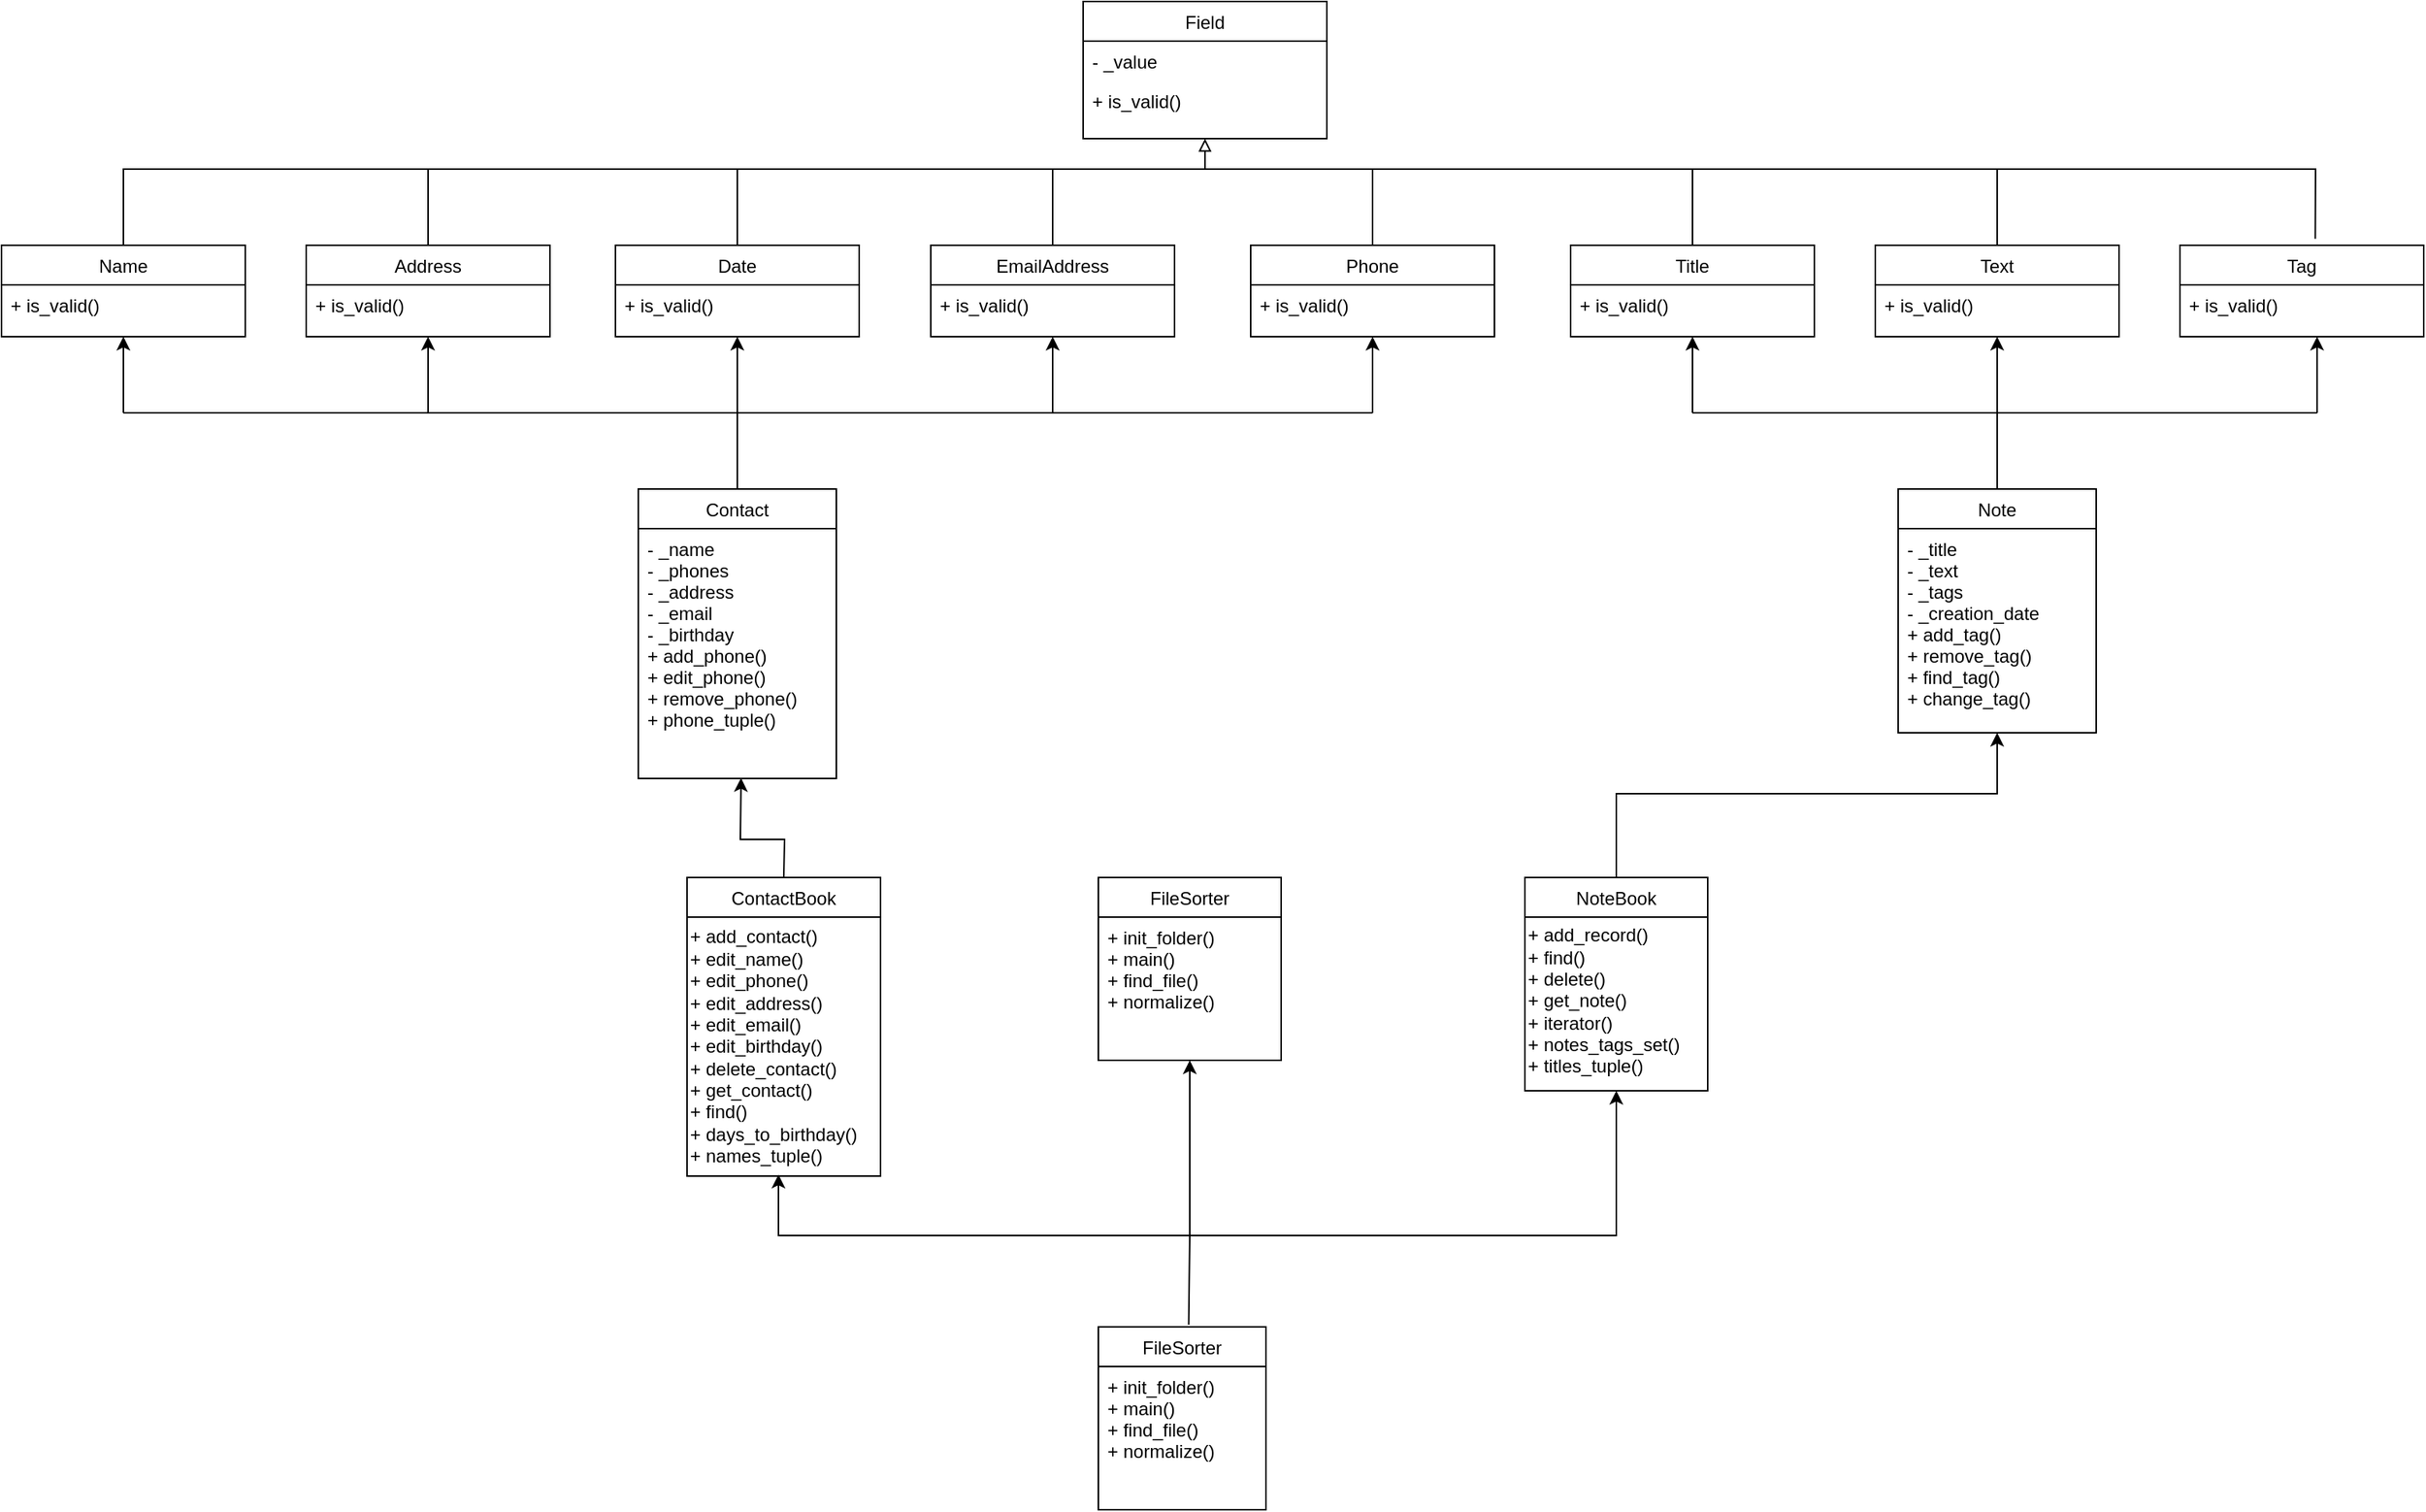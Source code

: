 <mxfile version="23.0.2" type="github">
  <diagram id="C5RBs43oDa-KdzZeNtuy" name="Page-1">
    <mxGraphModel dx="1896" dy="3044" grid="1" gridSize="10" guides="1" tooltips="1" connect="1" arrows="1" fold="1" page="1" pageScale="1" pageWidth="827" pageHeight="1169" math="0" shadow="0">
      <root>
        <mxCell id="WIyWlLk6GJQsqaUBKTNV-0" />
        <mxCell id="WIyWlLk6GJQsqaUBKTNV-1" parent="WIyWlLk6GJQsqaUBKTNV-0" />
        <mxCell id="GW9euud97T4dM2Y2JnJj-0" value="Field" style="swimlane;fontStyle=0;align=center;verticalAlign=top;childLayout=stackLayout;horizontal=1;startSize=26;horizontalStack=0;resizeParent=1;resizeLast=0;collapsible=1;marginBottom=0;rounded=0;shadow=0;strokeWidth=1;" vertex="1" parent="WIyWlLk6GJQsqaUBKTNV-1">
          <mxGeometry x="750" y="10" width="160" height="90" as="geometry">
            <mxRectangle x="550" y="140" width="160" height="26" as="alternateBounds" />
          </mxGeometry>
        </mxCell>
        <mxCell id="GW9euud97T4dM2Y2JnJj-1" value="- _value" style="text;align=left;verticalAlign=top;spacingLeft=4;spacingRight=4;overflow=hidden;rotatable=0;points=[[0,0.5],[1,0.5]];portConstraint=eastwest;" vertex="1" parent="GW9euud97T4dM2Y2JnJj-0">
          <mxGeometry y="26" width="160" height="26" as="geometry" />
        </mxCell>
        <mxCell id="GW9euud97T4dM2Y2JnJj-2" value="+ is_valid()" style="text;align=left;verticalAlign=top;spacingLeft=4;spacingRight=4;overflow=hidden;rotatable=0;points=[[0,0.5],[1,0.5]];portConstraint=eastwest;rounded=0;shadow=0;html=0;" vertex="1" parent="GW9euud97T4dM2Y2JnJj-0">
          <mxGeometry y="52" width="160" height="26" as="geometry" />
        </mxCell>
        <mxCell id="GW9euud97T4dM2Y2JnJj-9" value="Address" style="swimlane;fontStyle=0;align=center;verticalAlign=top;childLayout=stackLayout;horizontal=1;startSize=26;horizontalStack=0;resizeParent=1;resizeLast=0;collapsible=1;marginBottom=0;rounded=0;shadow=0;strokeWidth=1;" vertex="1" parent="WIyWlLk6GJQsqaUBKTNV-1">
          <mxGeometry x="240" y="170" width="160" height="60" as="geometry">
            <mxRectangle x="550" y="140" width="160" height="26" as="alternateBounds" />
          </mxGeometry>
        </mxCell>
        <mxCell id="GW9euud97T4dM2Y2JnJj-11" value="+ is_valid()" style="text;align=left;verticalAlign=top;spacingLeft=4;spacingRight=4;overflow=hidden;rotatable=0;points=[[0,0.5],[1,0.5]];portConstraint=eastwest;rounded=0;shadow=0;html=0;" vertex="1" parent="GW9euud97T4dM2Y2JnJj-9">
          <mxGeometry y="26" width="160" height="26" as="geometry" />
        </mxCell>
        <mxCell id="GW9euud97T4dM2Y2JnJj-12" value="Date" style="swimlane;fontStyle=0;align=center;verticalAlign=top;childLayout=stackLayout;horizontal=1;startSize=26;horizontalStack=0;resizeParent=1;resizeLast=0;collapsible=1;marginBottom=0;rounded=0;shadow=0;strokeWidth=1;" vertex="1" parent="WIyWlLk6GJQsqaUBKTNV-1">
          <mxGeometry x="443" y="170" width="160" height="60" as="geometry">
            <mxRectangle x="550" y="140" width="160" height="26" as="alternateBounds" />
          </mxGeometry>
        </mxCell>
        <mxCell id="GW9euud97T4dM2Y2JnJj-13" value="+ is_valid()" style="text;align=left;verticalAlign=top;spacingLeft=4;spacingRight=4;overflow=hidden;rotatable=0;points=[[0,0.5],[1,0.5]];portConstraint=eastwest;rounded=0;shadow=0;html=0;" vertex="1" parent="GW9euud97T4dM2Y2JnJj-12">
          <mxGeometry y="26" width="160" height="26" as="geometry" />
        </mxCell>
        <mxCell id="GW9euud97T4dM2Y2JnJj-16" value="EmailAddress" style="swimlane;fontStyle=0;align=center;verticalAlign=top;childLayout=stackLayout;horizontal=1;startSize=26;horizontalStack=0;resizeParent=1;resizeLast=0;collapsible=1;marginBottom=0;rounded=0;shadow=0;strokeWidth=1;" vertex="1" parent="WIyWlLk6GJQsqaUBKTNV-1">
          <mxGeometry x="650" y="170" width="160" height="60" as="geometry">
            <mxRectangle x="550" y="140" width="160" height="26" as="alternateBounds" />
          </mxGeometry>
        </mxCell>
        <mxCell id="GW9euud97T4dM2Y2JnJj-17" value="+ is_valid()" style="text;align=left;verticalAlign=top;spacingLeft=4;spacingRight=4;overflow=hidden;rotatable=0;points=[[0,0.5],[1,0.5]];portConstraint=eastwest;rounded=0;shadow=0;html=0;" vertex="1" parent="GW9euud97T4dM2Y2JnJj-16">
          <mxGeometry y="26" width="160" height="26" as="geometry" />
        </mxCell>
        <mxCell id="GW9euud97T4dM2Y2JnJj-18" value="Name" style="swimlane;fontStyle=0;align=center;verticalAlign=top;childLayout=stackLayout;horizontal=1;startSize=26;horizontalStack=0;resizeParent=1;resizeLast=0;collapsible=1;marginBottom=0;rounded=0;shadow=0;strokeWidth=1;" vertex="1" parent="WIyWlLk6GJQsqaUBKTNV-1">
          <mxGeometry x="40" y="170" width="160" height="60" as="geometry">
            <mxRectangle x="550" y="140" width="160" height="26" as="alternateBounds" />
          </mxGeometry>
        </mxCell>
        <mxCell id="GW9euud97T4dM2Y2JnJj-19" value="+ is_valid()" style="text;align=left;verticalAlign=top;spacingLeft=4;spacingRight=4;overflow=hidden;rotatable=0;points=[[0,0.5],[1,0.5]];portConstraint=eastwest;rounded=0;shadow=0;html=0;" vertex="1" parent="GW9euud97T4dM2Y2JnJj-18">
          <mxGeometry y="26" width="160" height="26" as="geometry" />
        </mxCell>
        <mxCell id="GW9euud97T4dM2Y2JnJj-20" value="Phone" style="swimlane;fontStyle=0;align=center;verticalAlign=top;childLayout=stackLayout;horizontal=1;startSize=26;horizontalStack=0;resizeParent=1;resizeLast=0;collapsible=1;marginBottom=0;rounded=0;shadow=0;strokeWidth=1;" vertex="1" parent="WIyWlLk6GJQsqaUBKTNV-1">
          <mxGeometry x="860" y="170" width="160" height="60" as="geometry">
            <mxRectangle x="550" y="140" width="160" height="26" as="alternateBounds" />
          </mxGeometry>
        </mxCell>
        <mxCell id="GW9euud97T4dM2Y2JnJj-21" value="+ is_valid()" style="text;align=left;verticalAlign=top;spacingLeft=4;spacingRight=4;overflow=hidden;rotatable=0;points=[[0,0.5],[1,0.5]];portConstraint=eastwest;rounded=0;shadow=0;html=0;" vertex="1" parent="GW9euud97T4dM2Y2JnJj-20">
          <mxGeometry y="26" width="160" height="26" as="geometry" />
        </mxCell>
        <mxCell id="GW9euud97T4dM2Y2JnJj-22" value="Tag" style="swimlane;fontStyle=0;align=center;verticalAlign=top;childLayout=stackLayout;horizontal=1;startSize=26;horizontalStack=0;resizeParent=1;resizeLast=0;collapsible=1;marginBottom=0;rounded=0;shadow=0;strokeWidth=1;" vertex="1" parent="WIyWlLk6GJQsqaUBKTNV-1">
          <mxGeometry x="1470" y="170" width="160" height="60" as="geometry">
            <mxRectangle x="550" y="140" width="160" height="26" as="alternateBounds" />
          </mxGeometry>
        </mxCell>
        <mxCell id="GW9euud97T4dM2Y2JnJj-23" value="+ is_valid()" style="text;align=left;verticalAlign=top;spacingLeft=4;spacingRight=4;overflow=hidden;rotatable=0;points=[[0,0.5],[1,0.5]];portConstraint=eastwest;rounded=0;shadow=0;html=0;" vertex="1" parent="GW9euud97T4dM2Y2JnJj-22">
          <mxGeometry y="26" width="160" height="26" as="geometry" />
        </mxCell>
        <mxCell id="GW9euud97T4dM2Y2JnJj-24" value="Text" style="swimlane;fontStyle=0;align=center;verticalAlign=top;childLayout=stackLayout;horizontal=1;startSize=26;horizontalStack=0;resizeParent=1;resizeLast=0;collapsible=1;marginBottom=0;rounded=0;shadow=0;strokeWidth=1;" vertex="1" parent="WIyWlLk6GJQsqaUBKTNV-1">
          <mxGeometry x="1270" y="170" width="160" height="60" as="geometry">
            <mxRectangle x="550" y="140" width="160" height="26" as="alternateBounds" />
          </mxGeometry>
        </mxCell>
        <mxCell id="GW9euud97T4dM2Y2JnJj-25" value="+ is_valid()" style="text;align=left;verticalAlign=top;spacingLeft=4;spacingRight=4;overflow=hidden;rotatable=0;points=[[0,0.5],[1,0.5]];portConstraint=eastwest;rounded=0;shadow=0;html=0;" vertex="1" parent="GW9euud97T4dM2Y2JnJj-24">
          <mxGeometry y="26" width="160" height="26" as="geometry" />
        </mxCell>
        <mxCell id="GW9euud97T4dM2Y2JnJj-26" value="Title" style="swimlane;fontStyle=0;align=center;verticalAlign=top;childLayout=stackLayout;horizontal=1;startSize=26;horizontalStack=0;resizeParent=1;resizeLast=0;collapsible=1;marginBottom=0;rounded=0;shadow=0;strokeWidth=1;" vertex="1" parent="WIyWlLk6GJQsqaUBKTNV-1">
          <mxGeometry x="1070" y="170" width="160" height="60" as="geometry">
            <mxRectangle x="550" y="140" width="160" height="26" as="alternateBounds" />
          </mxGeometry>
        </mxCell>
        <mxCell id="GW9euud97T4dM2Y2JnJj-27" value="+ is_valid()" style="text;align=left;verticalAlign=top;spacingLeft=4;spacingRight=4;overflow=hidden;rotatable=0;points=[[0,0.5],[1,0.5]];portConstraint=eastwest;rounded=0;shadow=0;html=0;" vertex="1" parent="GW9euud97T4dM2Y2JnJj-26">
          <mxGeometry y="26" width="160" height="26" as="geometry" />
        </mxCell>
        <mxCell id="GW9euud97T4dM2Y2JnJj-36" value="" style="endArrow=none;html=1;rounded=0;entryX=0.5;entryY=0;entryDx=0;entryDy=0;exitX=0.555;exitY=-0.071;exitDx=0;exitDy=0;exitPerimeter=0;" edge="1" parent="WIyWlLk6GJQsqaUBKTNV-1" source="GW9euud97T4dM2Y2JnJj-22" target="GW9euud97T4dM2Y2JnJj-18">
          <mxGeometry width="50" height="50" relative="1" as="geometry">
            <mxPoint x="1570" y="120" as="sourcePoint" />
            <mxPoint x="430" y="240" as="targetPoint" />
            <Array as="points">
              <mxPoint x="1559" y="120" />
              <mxPoint x="120" y="120" />
            </Array>
          </mxGeometry>
        </mxCell>
        <mxCell id="GW9euud97T4dM2Y2JnJj-37" value="" style="endArrow=none;html=1;rounded=0;exitX=0.5;exitY=0;exitDx=0;exitDy=0;" edge="1" parent="WIyWlLk6GJQsqaUBKTNV-1" source="GW9euud97T4dM2Y2JnJj-9">
          <mxGeometry width="50" height="50" relative="1" as="geometry">
            <mxPoint x="640" y="300" as="sourcePoint" />
            <mxPoint x="320" y="120" as="targetPoint" />
          </mxGeometry>
        </mxCell>
        <mxCell id="GW9euud97T4dM2Y2JnJj-38" value="" style="endArrow=none;html=1;rounded=0;entryX=0.5;entryY=0;entryDx=0;entryDy=0;" edge="1" parent="WIyWlLk6GJQsqaUBKTNV-1" target="GW9euud97T4dM2Y2JnJj-12">
          <mxGeometry width="50" height="50" relative="1" as="geometry">
            <mxPoint x="523" y="120" as="sourcePoint" />
            <mxPoint x="690" y="250" as="targetPoint" />
          </mxGeometry>
        </mxCell>
        <mxCell id="GW9euud97T4dM2Y2JnJj-39" value="" style="endArrow=none;html=1;rounded=0;entryX=0.5;entryY=0;entryDx=0;entryDy=0;" edge="1" parent="WIyWlLk6GJQsqaUBKTNV-1" target="GW9euud97T4dM2Y2JnJj-16">
          <mxGeometry width="50" height="50" relative="1" as="geometry">
            <mxPoint x="730" y="120" as="sourcePoint" />
            <mxPoint x="690" y="250" as="targetPoint" />
          </mxGeometry>
        </mxCell>
        <mxCell id="GW9euud97T4dM2Y2JnJj-40" value="" style="endArrow=none;html=1;rounded=0;exitX=0.5;exitY=0;exitDx=0;exitDy=0;" edge="1" parent="WIyWlLk6GJQsqaUBKTNV-1" source="GW9euud97T4dM2Y2JnJj-20">
          <mxGeometry width="50" height="50" relative="1" as="geometry">
            <mxPoint x="1190" y="300" as="sourcePoint" />
            <mxPoint x="940" y="120" as="targetPoint" />
          </mxGeometry>
        </mxCell>
        <mxCell id="GW9euud97T4dM2Y2JnJj-41" value="" style="endArrow=none;html=1;rounded=0;exitX=0.5;exitY=0;exitDx=0;exitDy=0;" edge="1" parent="WIyWlLk6GJQsqaUBKTNV-1" source="GW9euud97T4dM2Y2JnJj-26">
          <mxGeometry width="50" height="50" relative="1" as="geometry">
            <mxPoint x="1190" y="300" as="sourcePoint" />
            <mxPoint x="1150" y="120" as="targetPoint" />
          </mxGeometry>
        </mxCell>
        <mxCell id="GW9euud97T4dM2Y2JnJj-42" value="" style="endArrow=none;html=1;rounded=0;entryX=0.5;entryY=0;entryDx=0;entryDy=0;" edge="1" parent="WIyWlLk6GJQsqaUBKTNV-1" target="GW9euud97T4dM2Y2JnJj-24">
          <mxGeometry width="50" height="50" relative="1" as="geometry">
            <mxPoint x="1350" y="120" as="sourcePoint" />
            <mxPoint x="1360" y="130" as="targetPoint" />
          </mxGeometry>
        </mxCell>
        <mxCell id="GW9euud97T4dM2Y2JnJj-44" value="" style="endArrow=block;html=1;rounded=0;entryX=0.5;entryY=1;entryDx=0;entryDy=0;curved=0;endFill=0;" edge="1" parent="WIyWlLk6GJQsqaUBKTNV-1" target="GW9euud97T4dM2Y2JnJj-0">
          <mxGeometry width="50" height="50" relative="1" as="geometry">
            <mxPoint x="830" y="120" as="sourcePoint" />
            <mxPoint x="1240" y="250" as="targetPoint" />
          </mxGeometry>
        </mxCell>
        <mxCell id="GW9euud97T4dM2Y2JnJj-46" value="Note" style="swimlane;fontStyle=0;align=center;verticalAlign=top;childLayout=stackLayout;horizontal=1;startSize=26;horizontalStack=0;resizeParent=1;resizeLast=0;collapsible=1;marginBottom=0;rounded=0;shadow=0;strokeWidth=1;" vertex="1" parent="WIyWlLk6GJQsqaUBKTNV-1">
          <mxGeometry x="1285" y="330" width="130" height="160" as="geometry">
            <mxRectangle x="550" y="140" width="160" height="26" as="alternateBounds" />
          </mxGeometry>
        </mxCell>
        <mxCell id="GW9euud97T4dM2Y2JnJj-47" value="- _title&#xa;- _text&#xa;- _tags&#xa;- _creation_date&#xa;+ add_tag()&#xa;+ remove_tag()&#xa;+ find_tag()&#xa;+ change_tag()" style="text;align=left;verticalAlign=top;spacingLeft=4;spacingRight=4;overflow=hidden;rotatable=0;points=[[0,0.5],[1,0.5]];portConstraint=eastwest;rounded=0;shadow=0;html=0;" vertex="1" parent="GW9euud97T4dM2Y2JnJj-46">
          <mxGeometry y="26" width="130" height="134" as="geometry" />
        </mxCell>
        <mxCell id="GW9euud97T4dM2Y2JnJj-48" value="Contact" style="swimlane;fontStyle=0;align=center;verticalAlign=top;childLayout=stackLayout;horizontal=1;startSize=26;horizontalStack=0;resizeParent=1;resizeLast=0;collapsible=1;marginBottom=0;rounded=0;shadow=0;strokeWidth=1;" vertex="1" parent="WIyWlLk6GJQsqaUBKTNV-1">
          <mxGeometry x="458" y="330" width="130" height="190" as="geometry">
            <mxRectangle x="550" y="140" width="160" height="26" as="alternateBounds" />
          </mxGeometry>
        </mxCell>
        <mxCell id="GW9euud97T4dM2Y2JnJj-49" value="- _name&#xa;- _phones&#xa;- _address&#xa;- _email&#xa;- _birthday&#xa;+ add_phone()&#xa;+ edit_phone()&#xa;+ remove_phone()&#xa;+ phone_tuple()" style="text;align=left;verticalAlign=top;spacingLeft=4;spacingRight=4;overflow=hidden;rotatable=0;points=[[0,0.5],[1,0.5]];portConstraint=eastwest;rounded=0;shadow=0;html=0;" vertex="1" parent="GW9euud97T4dM2Y2JnJj-48">
          <mxGeometry y="26" width="130" height="164" as="geometry" />
        </mxCell>
        <mxCell id="GW9euud97T4dM2Y2JnJj-50" value="" style="endArrow=none;html=1;rounded=0;" edge="1" parent="WIyWlLk6GJQsqaUBKTNV-1">
          <mxGeometry width="50" height="50" relative="1" as="geometry">
            <mxPoint x="120" y="280" as="sourcePoint" />
            <mxPoint x="940" y="280" as="targetPoint" />
          </mxGeometry>
        </mxCell>
        <mxCell id="GW9euud97T4dM2Y2JnJj-54" value="" style="endArrow=classic;html=1;rounded=0;entryX=0.5;entryY=1;entryDx=0;entryDy=0;" edge="1" parent="WIyWlLk6GJQsqaUBKTNV-1" target="GW9euud97T4dM2Y2JnJj-18">
          <mxGeometry width="50" height="50" relative="1" as="geometry">
            <mxPoint x="120" y="280" as="sourcePoint" />
            <mxPoint x="650" y="360" as="targetPoint" />
          </mxGeometry>
        </mxCell>
        <mxCell id="GW9euud97T4dM2Y2JnJj-55" value="" style="endArrow=classic;html=1;rounded=0;entryX=0.5;entryY=1;entryDx=0;entryDy=0;" edge="1" parent="WIyWlLk6GJQsqaUBKTNV-1" target="GW9euud97T4dM2Y2JnJj-20">
          <mxGeometry width="50" height="50" relative="1" as="geometry">
            <mxPoint x="940" y="280" as="sourcePoint" />
            <mxPoint x="650" y="360" as="targetPoint" />
          </mxGeometry>
        </mxCell>
        <mxCell id="GW9euud97T4dM2Y2JnJj-56" value="" style="endArrow=classic;html=1;rounded=0;entryX=0.5;entryY=1;entryDx=0;entryDy=0;" edge="1" parent="WIyWlLk6GJQsqaUBKTNV-1" target="GW9euud97T4dM2Y2JnJj-16">
          <mxGeometry width="50" height="50" relative="1" as="geometry">
            <mxPoint x="730" y="280" as="sourcePoint" />
            <mxPoint x="650" y="360" as="targetPoint" />
          </mxGeometry>
        </mxCell>
        <mxCell id="GW9euud97T4dM2Y2JnJj-57" value="" style="endArrow=classic;html=1;rounded=0;entryX=0.5;entryY=1;entryDx=0;entryDy=0;" edge="1" parent="WIyWlLk6GJQsqaUBKTNV-1" target="GW9euud97T4dM2Y2JnJj-12">
          <mxGeometry width="50" height="50" relative="1" as="geometry">
            <mxPoint x="523" y="280" as="sourcePoint" />
            <mxPoint x="650" y="360" as="targetPoint" />
          </mxGeometry>
        </mxCell>
        <mxCell id="GW9euud97T4dM2Y2JnJj-58" value="" style="endArrow=classic;html=1;rounded=0;entryX=0.5;entryY=1;entryDx=0;entryDy=0;" edge="1" parent="WIyWlLk6GJQsqaUBKTNV-1" target="GW9euud97T4dM2Y2JnJj-9">
          <mxGeometry width="50" height="50" relative="1" as="geometry">
            <mxPoint x="320" y="280" as="sourcePoint" />
            <mxPoint x="650" y="360" as="targetPoint" />
          </mxGeometry>
        </mxCell>
        <mxCell id="GW9euud97T4dM2Y2JnJj-59" value="" style="endArrow=none;html=1;rounded=0;exitX=0.5;exitY=0;exitDx=0;exitDy=0;" edge="1" parent="WIyWlLk6GJQsqaUBKTNV-1" source="GW9euud97T4dM2Y2JnJj-48">
          <mxGeometry width="50" height="50" relative="1" as="geometry">
            <mxPoint x="600" y="410" as="sourcePoint" />
            <mxPoint x="523" y="280" as="targetPoint" />
          </mxGeometry>
        </mxCell>
        <mxCell id="GW9euud97T4dM2Y2JnJj-60" value="" style="endArrow=none;html=1;rounded=0;" edge="1" parent="WIyWlLk6GJQsqaUBKTNV-1">
          <mxGeometry width="50" height="50" relative="1" as="geometry">
            <mxPoint x="1150" y="280" as="sourcePoint" />
            <mxPoint x="1560" y="280" as="targetPoint" />
          </mxGeometry>
        </mxCell>
        <mxCell id="GW9euud97T4dM2Y2JnJj-61" value="" style="endArrow=classic;html=1;rounded=0;entryX=0.5;entryY=1;entryDx=0;entryDy=0;" edge="1" parent="WIyWlLk6GJQsqaUBKTNV-1" target="GW9euud97T4dM2Y2JnJj-26">
          <mxGeometry width="50" height="50" relative="1" as="geometry">
            <mxPoint x="1150" y="280" as="sourcePoint" />
            <mxPoint x="1400" y="320" as="targetPoint" />
          </mxGeometry>
        </mxCell>
        <mxCell id="GW9euud97T4dM2Y2JnJj-62" value="" style="endArrow=classic;html=1;rounded=0;" edge="1" parent="WIyWlLk6GJQsqaUBKTNV-1">
          <mxGeometry width="50" height="50" relative="1" as="geometry">
            <mxPoint x="1560" y="280" as="sourcePoint" />
            <mxPoint x="1560" y="230" as="targetPoint" />
          </mxGeometry>
        </mxCell>
        <mxCell id="GW9euud97T4dM2Y2JnJj-63" value="" style="endArrow=classic;html=1;rounded=0;entryX=0.5;entryY=1;entryDx=0;entryDy=0;" edge="1" parent="WIyWlLk6GJQsqaUBKTNV-1" target="GW9euud97T4dM2Y2JnJj-24">
          <mxGeometry width="50" height="50" relative="1" as="geometry">
            <mxPoint x="1350" y="280" as="sourcePoint" />
            <mxPoint x="1400" y="320" as="targetPoint" />
          </mxGeometry>
        </mxCell>
        <mxCell id="GW9euud97T4dM2Y2JnJj-64" value="" style="endArrow=none;html=1;rounded=0;exitX=0.5;exitY=0;exitDx=0;exitDy=0;" edge="1" parent="WIyWlLk6GJQsqaUBKTNV-1" source="GW9euud97T4dM2Y2JnJj-46">
          <mxGeometry width="50" height="50" relative="1" as="geometry">
            <mxPoint x="1350" y="360" as="sourcePoint" />
            <mxPoint x="1350" y="280" as="targetPoint" />
          </mxGeometry>
        </mxCell>
        <mxCell id="GW9euud97T4dM2Y2JnJj-65" value="ContactBook" style="swimlane;fontStyle=0;align=center;verticalAlign=top;childLayout=stackLayout;horizontal=1;startSize=26;horizontalStack=0;resizeParent=1;resizeLast=0;collapsible=1;marginBottom=0;rounded=0;shadow=0;strokeWidth=1;" vertex="1" parent="WIyWlLk6GJQsqaUBKTNV-1">
          <mxGeometry x="490" y="585" width="127" height="196" as="geometry">
            <mxRectangle x="550" y="140" width="160" height="26" as="alternateBounds" />
          </mxGeometry>
        </mxCell>
        <mxCell id="GW9euud97T4dM2Y2JnJj-71" value="+&amp;nbsp;add_contact()&lt;br&gt;+&amp;nbsp;edit_name()&lt;br&gt;+&amp;nbsp;edit_phone()&lt;br&gt;+&amp;nbsp;edit_address()&lt;br&gt;+ edit_email()&lt;br&gt;+&amp;nbsp;edit_birthday()&lt;br&gt;+&amp;nbsp;delete_contact()&lt;br&gt;+&amp;nbsp;get_contact()&lt;br&gt;+&amp;nbsp;find()&lt;br&gt;+&amp;nbsp;days_to_birthday()&lt;br&gt;+&amp;nbsp;names_tuple()" style="text;html=1;align=left;verticalAlign=middle;resizable=0;points=[];autosize=1;strokeColor=none;fillColor=none;" vertex="1" parent="GW9euud97T4dM2Y2JnJj-65">
          <mxGeometry y="26" width="127" height="170" as="geometry" />
        </mxCell>
        <mxCell id="GW9euud97T4dM2Y2JnJj-67" value="NoteBook" style="swimlane;fontStyle=0;align=center;verticalAlign=top;childLayout=stackLayout;horizontal=1;startSize=26;horizontalStack=0;resizeParent=1;resizeLast=0;collapsible=1;marginBottom=0;rounded=0;shadow=0;strokeWidth=1;" vertex="1" parent="WIyWlLk6GJQsqaUBKTNV-1">
          <mxGeometry x="1040" y="585" width="120" height="140" as="geometry">
            <mxRectangle x="550" y="140" width="160" height="26" as="alternateBounds" />
          </mxGeometry>
        </mxCell>
        <mxCell id="GW9euud97T4dM2Y2JnJj-73" value="+ add_record()&lt;br&gt;+ find()&lt;br&gt;&lt;font face=&quot;Helvetica&quot;&gt;+ delete()&lt;br&gt;&lt;/font&gt;+ get_note()&lt;br&gt;+ iterator()&lt;br&gt;&lt;span style=&quot;background-color: rgb(255, 255, 255);&quot;&gt;+ notes_tags_set()&lt;br&gt;+ titles_tuple()&lt;br&gt;&lt;/span&gt;" style="text;html=1;align=left;verticalAlign=middle;resizable=0;points=[];autosize=1;strokeColor=none;fillColor=none;" vertex="1" parent="GW9euud97T4dM2Y2JnJj-67">
          <mxGeometry y="26" width="120" height="110" as="geometry" />
        </mxCell>
        <mxCell id="GW9euud97T4dM2Y2JnJj-69" value="FileSorter" style="swimlane;fontStyle=0;align=center;verticalAlign=top;childLayout=stackLayout;horizontal=1;startSize=26;horizontalStack=0;resizeParent=1;resizeLast=0;collapsible=1;marginBottom=0;rounded=0;shadow=0;strokeWidth=1;" vertex="1" parent="WIyWlLk6GJQsqaUBKTNV-1">
          <mxGeometry x="760" y="585" width="120" height="120" as="geometry">
            <mxRectangle x="550" y="140" width="160" height="26" as="alternateBounds" />
          </mxGeometry>
        </mxCell>
        <mxCell id="GW9euud97T4dM2Y2JnJj-70" value="+ init_folder()&#xa;+ main()&#xa;+ find_file()&#xa;+ normalize()" style="text;align=left;verticalAlign=top;spacingLeft=4;spacingRight=4;overflow=hidden;rotatable=0;points=[[0,0.5],[1,0.5]];portConstraint=eastwest;rounded=0;shadow=0;html=0;" vertex="1" parent="GW9euud97T4dM2Y2JnJj-69">
          <mxGeometry y="26" width="120" height="84" as="geometry" />
        </mxCell>
        <mxCell id="GW9euud97T4dM2Y2JnJj-78" value="" style="endArrow=classic;html=1;rounded=0;entryX=0.519;entryY=0.998;entryDx=0;entryDy=0;entryPerimeter=0;exitX=0.5;exitY=0;exitDx=0;exitDy=0;" edge="1" parent="WIyWlLk6GJQsqaUBKTNV-1" source="GW9euud97T4dM2Y2JnJj-65" target="GW9euud97T4dM2Y2JnJj-49">
          <mxGeometry width="50" height="50" relative="1" as="geometry">
            <mxPoint x="610" y="840" as="sourcePoint" />
            <mxPoint x="530" y="530" as="targetPoint" />
            <Array as="points">
              <mxPoint x="554" y="560" />
              <mxPoint x="525" y="560" />
            </Array>
          </mxGeometry>
        </mxCell>
        <mxCell id="GW9euud97T4dM2Y2JnJj-79" value="" style="endArrow=classic;html=1;rounded=0;exitX=0.5;exitY=0;exitDx=0;exitDy=0;" edge="1" parent="WIyWlLk6GJQsqaUBKTNV-1" source="GW9euud97T4dM2Y2JnJj-67">
          <mxGeometry width="50" height="50" relative="1" as="geometry">
            <mxPoint x="1140" y="680" as="sourcePoint" />
            <mxPoint x="1350" y="490" as="targetPoint" />
            <Array as="points">
              <mxPoint x="1100" y="530" />
              <mxPoint x="1350" y="530" />
            </Array>
          </mxGeometry>
        </mxCell>
        <mxCell id="GW9euud97T4dM2Y2JnJj-80" value="FileSorter" style="swimlane;fontStyle=0;align=center;verticalAlign=top;childLayout=stackLayout;horizontal=1;startSize=26;horizontalStack=0;resizeParent=1;resizeLast=0;collapsible=1;marginBottom=0;rounded=0;shadow=0;strokeWidth=1;" vertex="1" parent="WIyWlLk6GJQsqaUBKTNV-1">
          <mxGeometry x="760" y="880" width="110" height="120" as="geometry">
            <mxRectangle x="550" y="140" width="160" height="26" as="alternateBounds" />
          </mxGeometry>
        </mxCell>
        <mxCell id="GW9euud97T4dM2Y2JnJj-81" value="+ init_folder()&#xa;+ main()&#xa;+ find_file()&#xa;+ normalize()" style="text;align=left;verticalAlign=top;spacingLeft=4;spacingRight=4;overflow=hidden;rotatable=0;points=[[0,0.5],[1,0.5]];portConstraint=eastwest;rounded=0;shadow=0;html=0;" vertex="1" parent="GW9euud97T4dM2Y2JnJj-80">
          <mxGeometry y="26" width="110" height="84" as="geometry" />
        </mxCell>
        <mxCell id="GW9euud97T4dM2Y2JnJj-82" value="" style="endArrow=classic;html=1;rounded=0;exitX=0.539;exitY=-0.012;exitDx=0;exitDy=0;exitPerimeter=0;" edge="1" parent="WIyWlLk6GJQsqaUBKTNV-1" source="GW9euud97T4dM2Y2JnJj-80">
          <mxGeometry width="50" height="50" relative="1" as="geometry">
            <mxPoint x="710" y="710" as="sourcePoint" />
            <mxPoint x="550" y="780" as="targetPoint" />
            <Array as="points">
              <mxPoint x="820" y="820" />
              <mxPoint x="550" y="820" />
            </Array>
          </mxGeometry>
        </mxCell>
        <mxCell id="GW9euud97T4dM2Y2JnJj-84" value="" style="endArrow=classic;html=1;rounded=0;entryX=0.5;entryY=1;entryDx=0;entryDy=0;" edge="1" parent="WIyWlLk6GJQsqaUBKTNV-1" target="GW9euud97T4dM2Y2JnJj-67">
          <mxGeometry width="50" height="50" relative="1" as="geometry">
            <mxPoint x="820" y="820" as="sourcePoint" />
            <mxPoint x="1100" y="730" as="targetPoint" />
            <Array as="points">
              <mxPoint x="1100" y="820" />
            </Array>
          </mxGeometry>
        </mxCell>
        <mxCell id="GW9euud97T4dM2Y2JnJj-85" value="" style="endArrow=classic;html=1;rounded=0;entryX=0.5;entryY=1;entryDx=0;entryDy=0;" edge="1" parent="WIyWlLk6GJQsqaUBKTNV-1" target="GW9euud97T4dM2Y2JnJj-69">
          <mxGeometry width="50" height="50" relative="1" as="geometry">
            <mxPoint x="820" y="820" as="sourcePoint" />
            <mxPoint x="820" y="700" as="targetPoint" />
          </mxGeometry>
        </mxCell>
      </root>
    </mxGraphModel>
  </diagram>
</mxfile>
